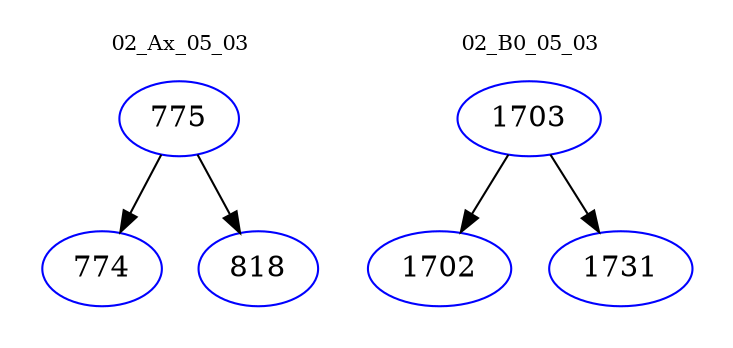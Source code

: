 digraph{
subgraph cluster_0 {
color = white
label = "02_Ax_05_03";
fontsize=10;
T0_775 [label="775", color="blue"]
T0_775 -> T0_774 [color="black"]
T0_774 [label="774", color="blue"]
T0_775 -> T0_818 [color="black"]
T0_818 [label="818", color="blue"]
}
subgraph cluster_1 {
color = white
label = "02_B0_05_03";
fontsize=10;
T1_1703 [label="1703", color="blue"]
T1_1703 -> T1_1702 [color="black"]
T1_1702 [label="1702", color="blue"]
T1_1703 -> T1_1731 [color="black"]
T1_1731 [label="1731", color="blue"]
}
}
